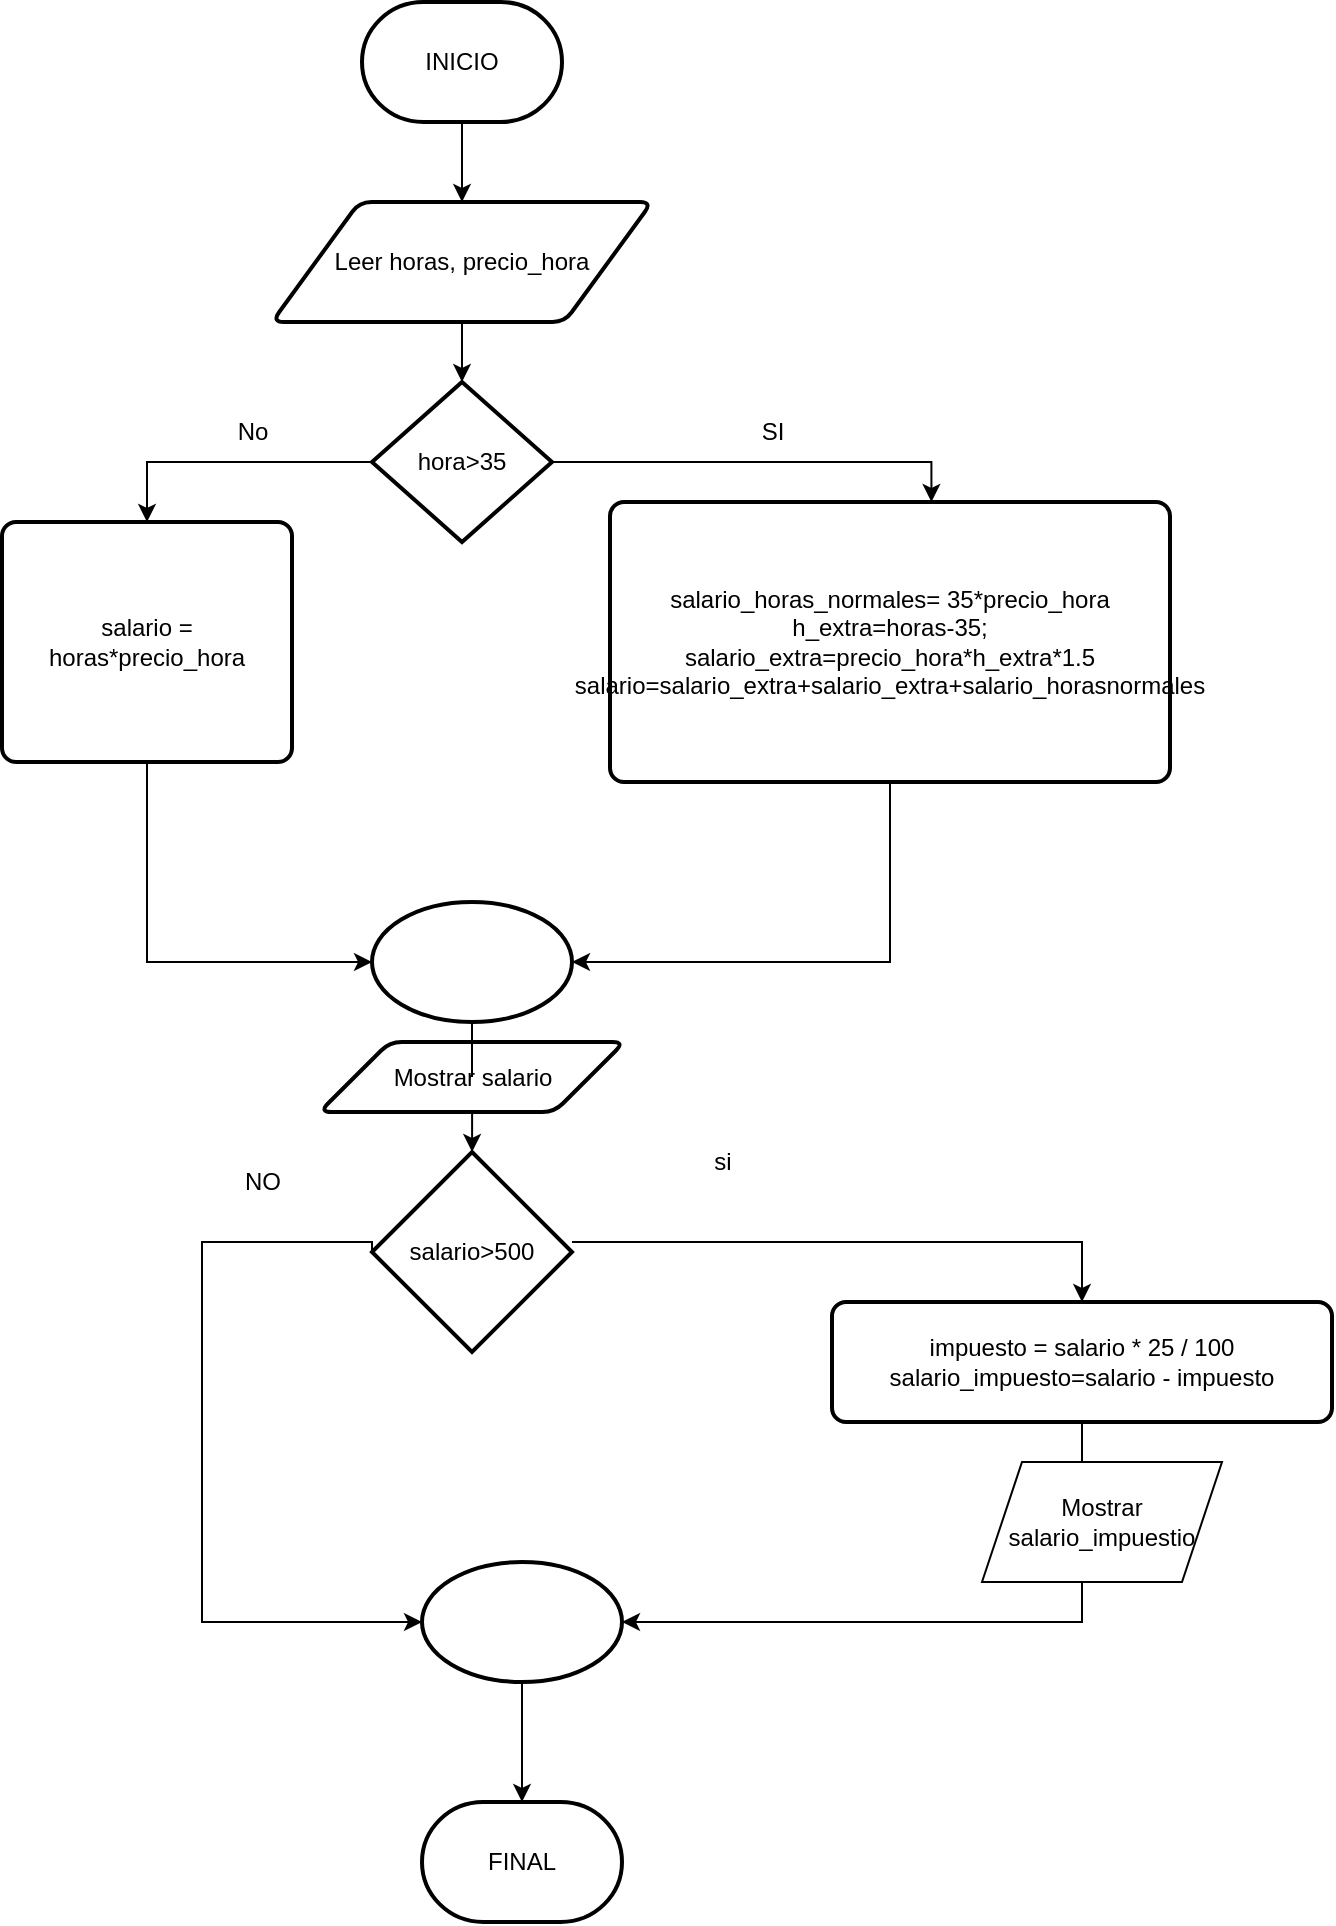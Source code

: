 <mxfile version="20.3.7" type="device"><diagram id="RKeYN86igodGYv_vh8sI" name="Página-1"><mxGraphModel dx="1448" dy="666" grid="1" gridSize="10" guides="1" tooltips="1" connect="1" arrows="1" fold="1" page="1" pageScale="1" pageWidth="827" pageHeight="1169" math="0" shadow="0"><root><mxCell id="0"/><mxCell id="1" parent="0"/><mxCell id="Ag_fMCu5XZVkc3wYKRgy-9" style="edgeStyle=orthogonalEdgeStyle;rounded=0;orthogonalLoop=1;jettySize=auto;html=1;entryX=0.5;entryY=0;entryDx=0;entryDy=0;" parent="1" source="Ag_fMCu5XZVkc3wYKRgy-1" target="Ag_fMCu5XZVkc3wYKRgy-3" edge="1"><mxGeometry relative="1" as="geometry"/></mxCell><mxCell id="Ag_fMCu5XZVkc3wYKRgy-1" value="INICIO" style="strokeWidth=2;html=1;shape=mxgraph.flowchart.terminator;whiteSpace=wrap;" parent="1" vertex="1"><mxGeometry x="290" y="60" width="100" height="60" as="geometry"/></mxCell><mxCell id="Ag_fMCu5XZVkc3wYKRgy-2" value="FINAL" style="strokeWidth=2;html=1;shape=mxgraph.flowchart.terminator;whiteSpace=wrap;" parent="1" vertex="1"><mxGeometry x="320" y="960" width="100" height="60" as="geometry"/></mxCell><mxCell id="Ag_fMCu5XZVkc3wYKRgy-10" style="edgeStyle=orthogonalEdgeStyle;rounded=0;orthogonalLoop=1;jettySize=auto;html=1;" parent="1" source="Ag_fMCu5XZVkc3wYKRgy-3" target="Ag_fMCu5XZVkc3wYKRgy-4" edge="1"><mxGeometry relative="1" as="geometry"/></mxCell><mxCell id="Ag_fMCu5XZVkc3wYKRgy-3" value="Leer horas, precio_hora" style="shape=parallelogram;html=1;strokeWidth=2;perimeter=parallelogramPerimeter;whiteSpace=wrap;rounded=1;arcSize=12;size=0.23;" parent="1" vertex="1"><mxGeometry x="245" y="160" width="190" height="60" as="geometry"/></mxCell><mxCell id="Ag_fMCu5XZVkc3wYKRgy-7" style="edgeStyle=orthogonalEdgeStyle;rounded=0;orthogonalLoop=1;jettySize=auto;html=1;entryX=0.5;entryY=0;entryDx=0;entryDy=0;" parent="1" source="Ag_fMCu5XZVkc3wYKRgy-4" target="Ag_fMCu5XZVkc3wYKRgy-5" edge="1"><mxGeometry relative="1" as="geometry"><mxPoint x="180" y="280" as="targetPoint"/></mxGeometry></mxCell><mxCell id="Ag_fMCu5XZVkc3wYKRgy-8" style="edgeStyle=orthogonalEdgeStyle;rounded=0;orthogonalLoop=1;jettySize=auto;html=1;entryX=0.574;entryY=0;entryDx=0;entryDy=0;entryPerimeter=0;" parent="1" source="Ag_fMCu5XZVkc3wYKRgy-4" target="Ag_fMCu5XZVkc3wYKRgy-6" edge="1"><mxGeometry relative="1" as="geometry"><mxPoint x="570" y="280" as="targetPoint"/></mxGeometry></mxCell><mxCell id="Ag_fMCu5XZVkc3wYKRgy-4" value="hora&amp;gt;35" style="strokeWidth=2;html=1;shape=mxgraph.flowchart.decision;whiteSpace=wrap;" parent="1" vertex="1"><mxGeometry x="295" y="250" width="90" height="80" as="geometry"/></mxCell><mxCell id="Ag_fMCu5XZVkc3wYKRgy-12" style="edgeStyle=orthogonalEdgeStyle;rounded=0;orthogonalLoop=1;jettySize=auto;html=1;entryX=0;entryY=0.5;entryDx=0;entryDy=0;entryPerimeter=0;" parent="1" source="Ag_fMCu5XZVkc3wYKRgy-5" edge="1"><mxGeometry relative="1" as="geometry"><mxPoint x="295" y="540" as="targetPoint"/><Array as="points"><mxPoint x="183" y="540"/></Array></mxGeometry></mxCell><mxCell id="Ag_fMCu5XZVkc3wYKRgy-5" value="salario = horas*precio_hora" style="rounded=1;whiteSpace=wrap;html=1;absoluteArcSize=1;arcSize=14;strokeWidth=2;" parent="1" vertex="1"><mxGeometry x="110" y="320" width="145" height="120" as="geometry"/></mxCell><mxCell id="Ag_fMCu5XZVkc3wYKRgy-13" style="edgeStyle=orthogonalEdgeStyle;rounded=0;orthogonalLoop=1;jettySize=auto;html=1;entryX=1;entryY=0.5;entryDx=0;entryDy=0;entryPerimeter=0;" parent="1" source="Ag_fMCu5XZVkc3wYKRgy-6" edge="1"><mxGeometry relative="1" as="geometry"><mxPoint x="395" y="540" as="targetPoint"/><Array as="points"><mxPoint x="554" y="540"/></Array></mxGeometry></mxCell><mxCell id="Ag_fMCu5XZVkc3wYKRgy-6" value="salario_horas_normales= 35*precio_hora&lt;br&gt;h_extra=horas-35;&lt;br&gt;salario_extra=precio_hora*h_extra*1.5&lt;br&gt;salario=salario_extra+salario_extra+salario_horasnormales" style="rounded=1;whiteSpace=wrap;html=1;absoluteArcSize=1;arcSize=14;strokeWidth=2;" parent="1" vertex="1"><mxGeometry x="414" y="310" width="280" height="140" as="geometry"/></mxCell><mxCell id="Ag_fMCu5XZVkc3wYKRgy-21" style="edgeStyle=orthogonalEdgeStyle;rounded=0;orthogonalLoop=1;jettySize=auto;html=1;entryX=0;entryY=0.5;entryDx=0;entryDy=0;entryPerimeter=0;exitX=0;exitY=0.5;exitDx=0;exitDy=0;exitPerimeter=0;" parent="1" source="Ag_fMCu5XZVkc3wYKRgy-18" target="Ag_fMCu5XZVkc3wYKRgy-23" edge="1"><mxGeometry relative="1" as="geometry"><mxPoint x="210" y="860" as="targetPoint"/><Array as="points"><mxPoint x="295" y="680"/><mxPoint x="210" y="680"/><mxPoint x="210" y="870"/></Array></mxGeometry></mxCell><mxCell id="Ag_fMCu5XZVkc3wYKRgy-29" style="edgeStyle=orthogonalEdgeStyle;rounded=0;orthogonalLoop=1;jettySize=auto;html=1;entryX=0.5;entryY=0;entryDx=0;entryDy=0;" parent="1" source="Ag_fMCu5XZVkc3wYKRgy-18" target="Ag_fMCu5XZVkc3wYKRgy-28" edge="1"><mxGeometry relative="1" as="geometry"><mxPoint x="610" y="670" as="targetPoint"/><Array as="points"><mxPoint x="650" y="680"/></Array></mxGeometry></mxCell><mxCell id="Ag_fMCu5XZVkc3wYKRgy-18" value="salario&amp;gt;500" style="strokeWidth=2;html=1;shape=mxgraph.flowchart.decision;whiteSpace=wrap;" parent="1" vertex="1"><mxGeometry x="295" y="635" width="100" height="100" as="geometry"/></mxCell><mxCell id="Ag_fMCu5XZVkc3wYKRgy-20" style="edgeStyle=orthogonalEdgeStyle;rounded=0;orthogonalLoop=1;jettySize=auto;html=1;startArrow=none;" parent="1" source="I2R-8MHEwtX4pXFyBxLY-1" target="Ag_fMCu5XZVkc3wYKRgy-18" edge="1"><mxGeometry relative="1" as="geometry"/></mxCell><mxCell id="Ag_fMCu5XZVkc3wYKRgy-19" value="" style="strokeWidth=2;html=1;shape=mxgraph.flowchart.start_1;whiteSpace=wrap;" parent="1" vertex="1"><mxGeometry x="295" y="510" width="100" height="60" as="geometry"/></mxCell><mxCell id="Ag_fMCu5XZVkc3wYKRgy-40" style="edgeStyle=orthogonalEdgeStyle;rounded=0;orthogonalLoop=1;jettySize=auto;html=1;entryX=0.5;entryY=0;entryDx=0;entryDy=0;entryPerimeter=0;" parent="1" source="Ag_fMCu5XZVkc3wYKRgy-23" target="Ag_fMCu5XZVkc3wYKRgy-2" edge="1"><mxGeometry relative="1" as="geometry"><mxPoint x="370" y="930" as="targetPoint"/></mxGeometry></mxCell><mxCell id="Ag_fMCu5XZVkc3wYKRgy-23" value="" style="strokeWidth=2;html=1;shape=mxgraph.flowchart.start_1;whiteSpace=wrap;" parent="1" vertex="1"><mxGeometry x="320" y="840" width="100" height="60" as="geometry"/></mxCell><mxCell id="Ag_fMCu5XZVkc3wYKRgy-26" value="No" style="text;html=1;align=center;verticalAlign=middle;resizable=0;points=[];autosize=1;strokeColor=none;fillColor=none;" parent="1" vertex="1"><mxGeometry x="215" y="260" width="40" height="30" as="geometry"/></mxCell><mxCell id="Ag_fMCu5XZVkc3wYKRgy-27" value="SI" style="text;html=1;align=center;verticalAlign=middle;resizable=0;points=[];autosize=1;strokeColor=none;fillColor=none;" parent="1" vertex="1"><mxGeometry x="480" y="260" width="30" height="30" as="geometry"/></mxCell><mxCell id="Ag_fMCu5XZVkc3wYKRgy-35" style="edgeStyle=orthogonalEdgeStyle;rounded=0;orthogonalLoop=1;jettySize=auto;html=1;entryX=1;entryY=0.5;entryDx=0;entryDy=0;entryPerimeter=0;" parent="1" source="Ag_fMCu5XZVkc3wYKRgy-28" target="Ag_fMCu5XZVkc3wYKRgy-23" edge="1"><mxGeometry relative="1" as="geometry"><mxPoint x="650" y="870" as="targetPoint"/><Array as="points"><mxPoint x="650" y="870"/></Array></mxGeometry></mxCell><mxCell id="Ag_fMCu5XZVkc3wYKRgy-28" value="impuesto = salario * 25 / 100&lt;br&gt;salario_impuesto=salario - impuesto" style="rounded=1;whiteSpace=wrap;html=1;absoluteArcSize=1;arcSize=14;strokeWidth=2;" parent="1" vertex="1"><mxGeometry x="525" y="710" width="250" height="60" as="geometry"/></mxCell><mxCell id="Ag_fMCu5XZVkc3wYKRgy-31" value="NO" style="text;html=1;align=center;verticalAlign=middle;resizable=0;points=[];autosize=1;strokeColor=none;fillColor=none;" parent="1" vertex="1"><mxGeometry x="220" y="635" width="40" height="30" as="geometry"/></mxCell><mxCell id="Ag_fMCu5XZVkc3wYKRgy-32" value="si" style="text;html=1;align=center;verticalAlign=middle;resizable=0;points=[];autosize=1;strokeColor=none;fillColor=none;" parent="1" vertex="1"><mxGeometry x="455" y="625" width="30" height="30" as="geometry"/></mxCell><mxCell id="I2R-8MHEwtX4pXFyBxLY-1" value="Mostrar salario&lt;br&gt;" style="shape=parallelogram;html=1;strokeWidth=2;perimeter=parallelogramPerimeter;whiteSpace=wrap;rounded=1;arcSize=12;size=0.23;" vertex="1" parent="1"><mxGeometry x="268.75" y="580" width="152.5" height="35" as="geometry"/></mxCell><mxCell id="I2R-8MHEwtX4pXFyBxLY-2" value="" style="edgeStyle=orthogonalEdgeStyle;rounded=0;orthogonalLoop=1;jettySize=auto;html=1;endArrow=none;" edge="1" parent="1" source="Ag_fMCu5XZVkc3wYKRgy-19" target="I2R-8MHEwtX4pXFyBxLY-1"><mxGeometry relative="1" as="geometry"><mxPoint x="345" y="570" as="sourcePoint"/><mxPoint x="347.5" y="625" as="targetPoint"/></mxGeometry></mxCell><mxCell id="I2R-8MHEwtX4pXFyBxLY-5" value="Mostrar salario_impuestio" style="shape=parallelogram;perimeter=parallelogramPerimeter;whiteSpace=wrap;html=1;fixedSize=1;" vertex="1" parent="1"><mxGeometry x="600" y="790" width="120" height="60" as="geometry"/></mxCell></root></mxGraphModel></diagram></mxfile>